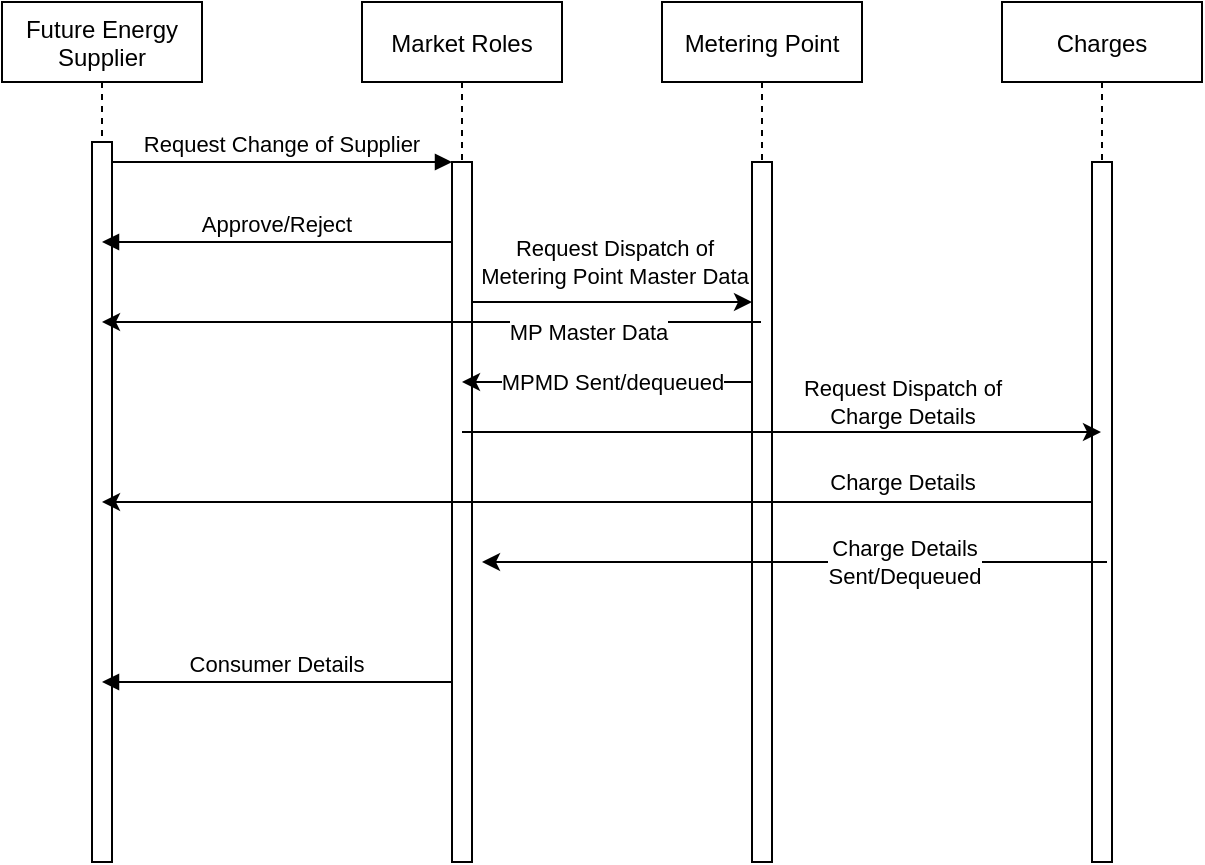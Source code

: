 <mxfile version="15.6.8" type="device"><diagram id="kgpKYQtTHZ0yAKxKKP6v" name="Page-1"><mxGraphModel dx="2942" dy="1140" grid="1" gridSize="10" guides="1" tooltips="1" connect="1" arrows="1" fold="1" page="1" pageScale="1" pageWidth="850" pageHeight="1100" math="0" shadow="0"><root><mxCell id="0"/><mxCell id="1" parent="0"/><mxCell id="3nuBFxr9cyL0pnOWT2aG-1" value="Future Energy&#xA; Supplier" style="shape=umlLifeline;perimeter=lifelinePerimeter;container=1;collapsible=0;recursiveResize=0;rounded=0;shadow=0;strokeWidth=1;" parent="1" vertex="1"><mxGeometry x="120" y="80" width="100" height="430" as="geometry"/></mxCell><mxCell id="3nuBFxr9cyL0pnOWT2aG-2" value="" style="points=[];perimeter=orthogonalPerimeter;rounded=0;shadow=0;strokeWidth=1;" parent="3nuBFxr9cyL0pnOWT2aG-1" vertex="1"><mxGeometry x="45" y="70" width="10" height="360" as="geometry"/></mxCell><mxCell id="Zys6GDjxQDMFXmSWrjz3-6" value="" style="edgeStyle=orthogonalEdgeStyle;rounded=0;orthogonalLoop=1;jettySize=auto;html=1;" edge="1" parent="1" source="3nuBFxr9cyL0pnOWT2aG-5" target="Zys6GDjxQDMFXmSWrjz3-2"><mxGeometry relative="1" as="geometry"><Array as="points"><mxPoint x="480" y="230"/><mxPoint x="480" y="230"/></Array></mxGeometry></mxCell><mxCell id="Zys6GDjxQDMFXmSWrjz3-7" value="&lt;div&gt;Request Dispatch of&lt;/div&gt;&lt;div&gt; Metering Point Master Data&lt;/div&gt;" style="edgeLabel;html=1;align=center;verticalAlign=middle;resizable=0;points=[];" vertex="1" connectable="0" parent="Zys6GDjxQDMFXmSWrjz3-6"><mxGeometry x="-0.182" y="2" relative="1" as="geometry"><mxPoint x="16" y="-18" as="offset"/></mxGeometry></mxCell><mxCell id="3nuBFxr9cyL0pnOWT2aG-5" value="Market Roles" style="shape=umlLifeline;perimeter=lifelinePerimeter;container=1;collapsible=0;recursiveResize=0;rounded=0;shadow=0;strokeWidth=1;" parent="1" vertex="1"><mxGeometry x="300" y="80" width="100" height="430" as="geometry"/></mxCell><mxCell id="3nuBFxr9cyL0pnOWT2aG-6" value="" style="points=[];perimeter=orthogonalPerimeter;rounded=0;shadow=0;strokeWidth=1;" parent="3nuBFxr9cyL0pnOWT2aG-5" vertex="1"><mxGeometry x="45" y="80" width="10" height="350" as="geometry"/></mxCell><mxCell id="3nuBFxr9cyL0pnOWT2aG-8" value="Request Change of Supplier" style="verticalAlign=bottom;endArrow=block;entryX=0;entryY=0;shadow=0;strokeWidth=1;" parent="1" source="3nuBFxr9cyL0pnOWT2aG-2" target="3nuBFxr9cyL0pnOWT2aG-6" edge="1"><mxGeometry relative="1" as="geometry"><mxPoint x="275" y="160" as="sourcePoint"/></mxGeometry></mxCell><mxCell id="3nuBFxr9cyL0pnOWT2aG-9" value="Approve/Reject" style="verticalAlign=bottom;endArrow=block;shadow=0;strokeWidth=1;" parent="1" source="3nuBFxr9cyL0pnOWT2aG-6" edge="1"><mxGeometry relative="1" as="geometry"><mxPoint x="240" y="200" as="sourcePoint"/><mxPoint x="170" y="200" as="targetPoint"/><Array as="points"><mxPoint x="270" y="200"/></Array></mxGeometry></mxCell><mxCell id="Zys6GDjxQDMFXmSWrjz3-1" value="Metering Point" style="shape=umlLifeline;perimeter=lifelinePerimeter;container=1;collapsible=0;recursiveResize=0;rounded=0;shadow=0;strokeWidth=1;" vertex="1" parent="1"><mxGeometry x="450" y="80" width="100" height="430" as="geometry"/></mxCell><mxCell id="Zys6GDjxQDMFXmSWrjz3-2" value="" style="points=[];perimeter=orthogonalPerimeter;rounded=0;shadow=0;strokeWidth=1;" vertex="1" parent="Zys6GDjxQDMFXmSWrjz3-1"><mxGeometry x="45" y="80" width="10" height="350" as="geometry"/></mxCell><mxCell id="Zys6GDjxQDMFXmSWrjz3-3" value="Charges" style="shape=umlLifeline;perimeter=lifelinePerimeter;container=1;collapsible=0;recursiveResize=0;rounded=0;shadow=0;strokeWidth=1;" vertex="1" parent="1"><mxGeometry x="620" y="80" width="100" height="430" as="geometry"/></mxCell><mxCell id="Zys6GDjxQDMFXmSWrjz3-4" value="" style="points=[];perimeter=orthogonalPerimeter;rounded=0;shadow=0;strokeWidth=1;" vertex="1" parent="Zys6GDjxQDMFXmSWrjz3-3"><mxGeometry x="45" y="80" width="10" height="350" as="geometry"/></mxCell><mxCell id="Zys6GDjxQDMFXmSWrjz3-8" value="" style="edgeStyle=orthogonalEdgeStyle;rounded=0;orthogonalLoop=1;jettySize=auto;html=1;" edge="1" parent="1" source="Zys6GDjxQDMFXmSWrjz3-1" target="3nuBFxr9cyL0pnOWT2aG-1"><mxGeometry relative="1" as="geometry"><Array as="points"><mxPoint x="340" y="240"/><mxPoint x="340" y="240"/></Array></mxGeometry></mxCell><mxCell id="Zys6GDjxQDMFXmSWrjz3-9" value="MP Master Data" style="edgeLabel;html=1;align=center;verticalAlign=middle;resizable=0;points=[];" vertex="1" connectable="0" parent="Zys6GDjxQDMFXmSWrjz3-8"><mxGeometry x="0.094" y="2" relative="1" as="geometry"><mxPoint x="93" y="3" as="offset"/></mxGeometry></mxCell><mxCell id="Zys6GDjxQDMFXmSWrjz3-10" value="" style="edgeStyle=orthogonalEdgeStyle;rounded=0;orthogonalLoop=1;jettySize=auto;html=1;" edge="1" parent="1" source="Zys6GDjxQDMFXmSWrjz3-2"><mxGeometry relative="1" as="geometry"><mxPoint x="350" y="270" as="targetPoint"/><Array as="points"><mxPoint x="350" y="270"/></Array></mxGeometry></mxCell><mxCell id="Zys6GDjxQDMFXmSWrjz3-11" value="MPMD Sent/dequeued" style="edgeLabel;html=1;align=center;verticalAlign=middle;resizable=0;points=[];" vertex="1" connectable="0" parent="Zys6GDjxQDMFXmSWrjz3-10"><mxGeometry x="0.172" y="3" relative="1" as="geometry"><mxPoint x="15" y="-3" as="offset"/></mxGeometry></mxCell><mxCell id="Zys6GDjxQDMFXmSWrjz3-20" value="" style="edgeStyle=orthogonalEdgeStyle;rounded=0;orthogonalLoop=1;jettySize=auto;html=1;" edge="1" parent="1" source="Zys6GDjxQDMFXmSWrjz3-4" target="3nuBFxr9cyL0pnOWT2aG-1"><mxGeometry relative="1" as="geometry"><Array as="points"><mxPoint x="560" y="330"/><mxPoint x="560" y="330"/></Array></mxGeometry></mxCell><mxCell id="Zys6GDjxQDMFXmSWrjz3-21" value="Charge Details" style="edgeLabel;html=1;align=center;verticalAlign=middle;resizable=0;points=[];" vertex="1" connectable="0" parent="Zys6GDjxQDMFXmSWrjz3-20"><mxGeometry x="0.094" y="3" relative="1" as="geometry"><mxPoint x="176" y="-13" as="offset"/></mxGeometry></mxCell><mxCell id="Zys6GDjxQDMFXmSWrjz3-18" value="" style="edgeStyle=orthogonalEdgeStyle;rounded=0;orthogonalLoop=1;jettySize=auto;html=1;" edge="1" parent="1" source="3nuBFxr9cyL0pnOWT2aG-5" target="Zys6GDjxQDMFXmSWrjz3-3"><mxGeometry relative="1" as="geometry"><Array as="points"><mxPoint x="590" y="295"/><mxPoint x="590" y="295"/></Array></mxGeometry></mxCell><mxCell id="Zys6GDjxQDMFXmSWrjz3-19" value="&lt;div&gt;Request Dispatch of&lt;/div&gt;&lt;div&gt;Charge Details&lt;br&gt;&lt;/div&gt;" style="edgeLabel;html=1;align=center;verticalAlign=middle;resizable=0;points=[];" vertex="1" connectable="0" parent="Zys6GDjxQDMFXmSWrjz3-18"><mxGeometry x="0.172" y="-3" relative="1" as="geometry"><mxPoint x="33" y="-18" as="offset"/></mxGeometry></mxCell><mxCell id="Zys6GDjxQDMFXmSWrjz3-22" value="" style="edgeStyle=orthogonalEdgeStyle;rounded=0;orthogonalLoop=1;jettySize=auto;html=1;" edge="1" parent="1"><mxGeometry relative="1" as="geometry"><mxPoint x="672.5" y="360" as="sourcePoint"/><mxPoint x="360" y="360" as="targetPoint"/><Array as="points"><mxPoint x="567.5" y="360"/><mxPoint x="567.5" y="360"/></Array></mxGeometry></mxCell><mxCell id="Zys6GDjxQDMFXmSWrjz3-23" value="&lt;div&gt;Charge Details&lt;/div&gt;&lt;div&gt;Sent/Dequeued&lt;br&gt;&lt;/div&gt;" style="edgeLabel;html=1;align=center;verticalAlign=middle;resizable=0;points=[];" vertex="1" connectable="0" parent="Zys6GDjxQDMFXmSWrjz3-22"><mxGeometry x="0.094" y="3" relative="1" as="geometry"><mxPoint x="69" y="-3" as="offset"/></mxGeometry></mxCell><mxCell id="Zys6GDjxQDMFXmSWrjz3-24" value="Consumer Details" style="verticalAlign=bottom;endArrow=block;shadow=0;strokeWidth=1;" edge="1" parent="1"><mxGeometry relative="1" as="geometry"><mxPoint x="345" y="420" as="sourcePoint"/><mxPoint x="170" y="420" as="targetPoint"/><Array as="points"><mxPoint x="270" y="420"/></Array></mxGeometry></mxCell></root></mxGraphModel></diagram></mxfile>